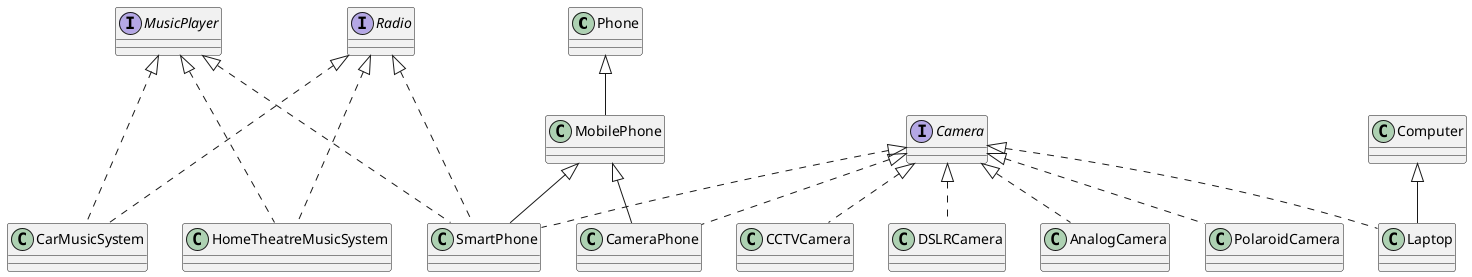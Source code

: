 @startuml

Phone <|-- MobilePhone
MobilePhone <|-- CameraPhone
MobilePhone <|-- SmartPhone

interface Camera {}

Camera <|.. CameraPhone
Camera <|.. SmartPhone
Camera <|.. DSLRCamera
Camera <|.. AnalogCamera
Camera <|.. PolaroidCamera
Camera <|.. CCTVCamera
Camera <|.. Laptop

Computer <|-- Laptop

interface MusicPlayer{}

MusicPlayer <|... SmartPhone
MusicPlayer <|... HomeTheatreMusicSystem
MusicPlayer <|... CarMusicSystem

interface Radio{}

Radio <|... SmartPhone
Radio <|... HomeTheatreMusicSystem
Radio <|... CarMusicSystem

@enduml
